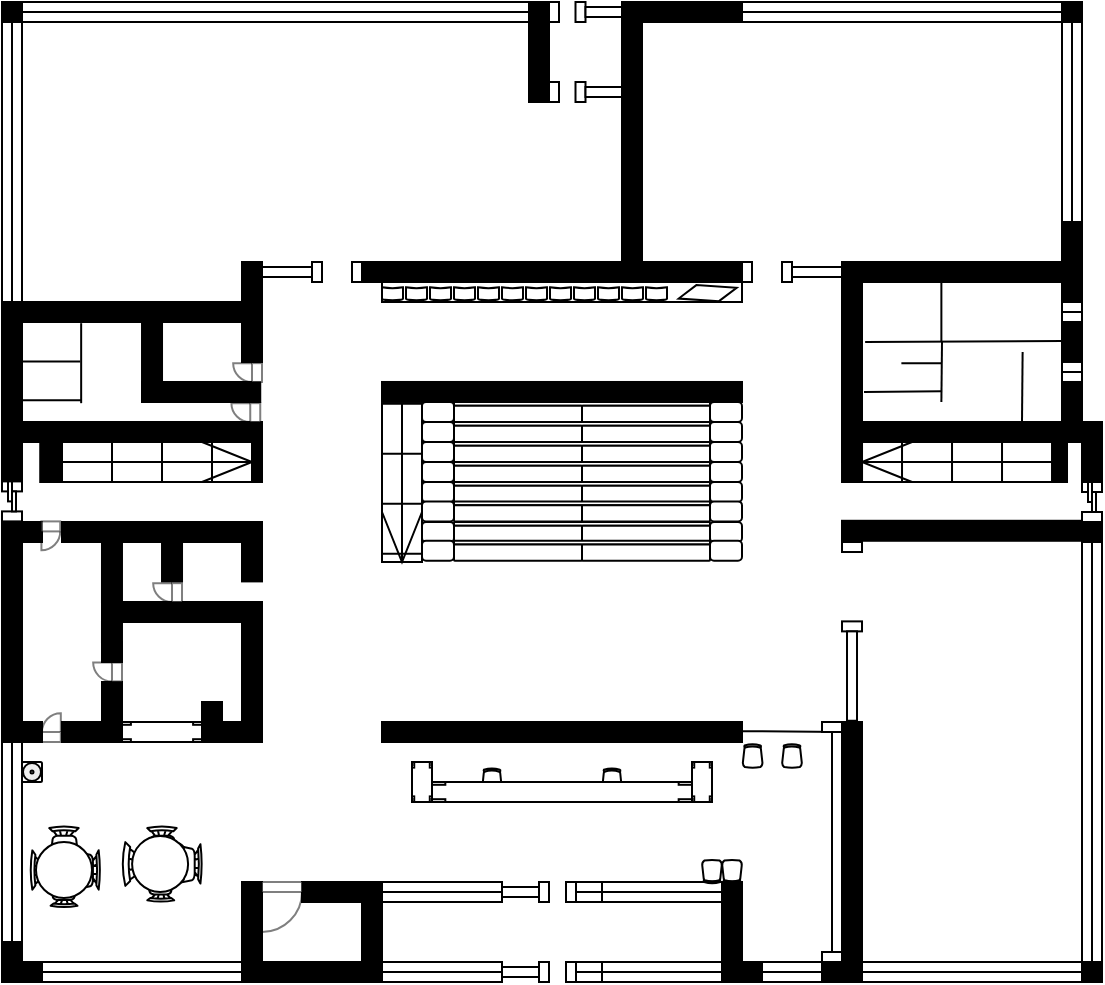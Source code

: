 <mxfile version="13.10.0" type="github"><diagram id="X-ABMly1ZBdIG4KMqLwA" name="Page-1"><mxGraphModel dx="687" dy="776" grid="1" gridSize="10" guides="1" tooltips="1" connect="1" arrows="1" fold="1" page="1" pageScale="1" pageWidth="827" pageHeight="1169" math="0" shadow="0"><root><mxCell id="0"/><mxCell id="1" parent="0"/><mxCell id="SZw4VA7Vdm2J_EJHx6B7-44" value="" style="verticalLabelPosition=bottom;html=1;verticalAlign=top;align=center;shape=mxgraph.floorplan.window;" parent="1" vertex="1"><mxGeometry x="360" y="910" width="60" height="10" as="geometry"/></mxCell><mxCell id="SZw4VA7Vdm2J_EJHx6B7-45" value="" style="verticalLabelPosition=bottom;html=1;verticalAlign=top;align=center;shape=mxgraph.floorplan.window;" parent="1" vertex="1"><mxGeometry x="470" y="910" width="60" height="10" as="geometry"/></mxCell><mxCell id="SZw4VA7Vdm2J_EJHx6B7-46" value="" style="verticalLabelPosition=bottom;html=1;verticalAlign=top;align=center;shape=mxgraph.floorplan.wall;fillColor=#000000;direction=south;" parent="1" vertex="1"><mxGeometry x="530" y="870" width="10" height="50" as="geometry"/></mxCell><mxCell id="SZw4VA7Vdm2J_EJHx6B7-47" value="" style="verticalLabelPosition=bottom;html=1;verticalAlign=top;align=center;shape=mxgraph.floorplan.wall;fillColor=#000000;direction=south;" parent="1" vertex="1"><mxGeometry x="350" y="870" width="10" height="50" as="geometry"/></mxCell><mxCell id="SZw4VA7Vdm2J_EJHx6B7-49" value="" style="verticalLabelPosition=bottom;html=1;verticalAlign=top;align=center;shape=mxgraph.floorplan.window;" parent="1" vertex="1"><mxGeometry x="470" y="870" width="60" height="10" as="geometry"/></mxCell><mxCell id="SZw4VA7Vdm2J_EJHx6B7-50" value="" style="verticalLabelPosition=bottom;html=1;verticalAlign=top;align=center;shape=mxgraph.floorplan.window;" parent="1" vertex="1"><mxGeometry x="360" y="870" width="60" height="10" as="geometry"/></mxCell><mxCell id="SZw4VA7Vdm2J_EJHx6B7-52" value="" style="verticalLabelPosition=bottom;html=1;verticalAlign=top;align=center;shape=mxgraph.floorplan.window;" parent="1" vertex="1"><mxGeometry x="550" y="910" width="30" height="10" as="geometry"/></mxCell><mxCell id="SZw4VA7Vdm2J_EJHx6B7-53" value="" style="verticalLabelPosition=bottom;html=1;verticalAlign=top;align=center;shape=mxgraph.floorplan.wall;fillColor=#000000;" parent="1" vertex="1"><mxGeometry x="540" y="910" width="10" height="10" as="geometry"/></mxCell><mxCell id="SZw4VA7Vdm2J_EJHx6B7-54" value="" style="verticalLabelPosition=bottom;html=1;verticalAlign=top;align=center;shape=mxgraph.floorplan.wall;fillColor=#000000;" parent="1" vertex="1"><mxGeometry x="580" y="910" width="10" height="10" as="geometry"/></mxCell><mxCell id="SZw4VA7Vdm2J_EJHx6B7-55" value="" style="verticalLabelPosition=bottom;html=1;verticalAlign=top;align=center;shape=mxgraph.floorplan.wall;fillColor=#000000;direction=south;" parent="1" vertex="1"><mxGeometry x="590" y="790" width="10" height="130" as="geometry"/></mxCell><mxCell id="SZw4VA7Vdm2J_EJHx6B7-56" value="" style="verticalLabelPosition=bottom;html=1;verticalAlign=top;align=center;shape=mxgraph.floorplan.wall;fillColor=#000000;" parent="1" vertex="1"><mxGeometry x="360" y="790" width="180" height="10" as="geometry"/></mxCell><mxCell id="SZw4VA7Vdm2J_EJHx6B7-57" value="" style="verticalLabelPosition=bottom;html=1;verticalAlign=top;align=center;shape=mxgraph.floorplan.wallU;fillColor=#000000;direction=west;" parent="1" vertex="1"><mxGeometry x="290" y="870" width="70" height="50" as="geometry"/></mxCell><mxCell id="SZw4VA7Vdm2J_EJHx6B7-58" value="" style="verticalLabelPosition=bottom;html=1;verticalAlign=top;align=center;shape=mxgraph.floorplan.wall;fillColor=#000000;" parent="1" vertex="1"><mxGeometry x="320" y="870" width="40" height="10" as="geometry"/></mxCell><mxCell id="SZw4VA7Vdm2J_EJHx6B7-59" value="" style="verticalLabelPosition=bottom;html=1;verticalAlign=top;align=center;shape=mxgraph.floorplan.window;" parent="1" vertex="1"><mxGeometry x="190" y="910" width="100" height="10" as="geometry"/></mxCell><mxCell id="SZw4VA7Vdm2J_EJHx6B7-61" value="" style="verticalLabelPosition=bottom;html=1;verticalAlign=top;align=center;shape=mxgraph.floorplan.wallCorner;fillColor=#000000;direction=north;" parent="1" vertex="1"><mxGeometry x="170" y="900" width="20" height="20" as="geometry"/></mxCell><mxCell id="SZw4VA7Vdm2J_EJHx6B7-62" value="" style="verticalLabelPosition=bottom;html=1;verticalAlign=top;align=center;shape=mxgraph.floorplan.window;direction=south;" parent="1" vertex="1"><mxGeometry x="170" y="800" width="10" height="100" as="geometry"/></mxCell><mxCell id="SZw4VA7Vdm2J_EJHx6B7-63" value="" style="verticalLabelPosition=bottom;html=1;verticalAlign=top;align=center;shape=mxgraph.floorplan.wall;fillColor=#000000;direction=south;" parent="1" vertex="1"><mxGeometry x="220" y="770" width="10" height="30" as="geometry"/></mxCell><mxCell id="SZw4VA7Vdm2J_EJHx6B7-64" value="" style="verticalLabelPosition=bottom;html=1;verticalAlign=top;align=center;shape=mxgraph.floorplan.wall;fillColor=#000000;direction=south;" parent="1" vertex="1"><mxGeometry x="290" y="730" width="10" height="70" as="geometry"/></mxCell><mxCell id="SZw4VA7Vdm2J_EJHx6B7-65" value="" style="verticalLabelPosition=bottom;html=1;verticalAlign=top;align=center;shape=mxgraph.floorplan.wall;fillColor=#000000;" parent="1" vertex="1"><mxGeometry x="270" y="790" width="20" height="10" as="geometry"/></mxCell><mxCell id="SZw4VA7Vdm2J_EJHx6B7-66" value="" style="verticalLabelPosition=bottom;html=1;verticalAlign=top;align=center;shape=mxgraph.floorplan.wall;fillColor=#000000;" parent="1" vertex="1"><mxGeometry x="270" y="780" width="10" height="10" as="geometry"/></mxCell><mxCell id="SZw4VA7Vdm2J_EJHx6B7-67" value="" style="verticalLabelPosition=bottom;html=1;verticalAlign=top;align=center;shape=mxgraph.floorplan.wall;fillColor=#000000;" parent="1" vertex="1"><mxGeometry x="220" y="730" width="70" height="10" as="geometry"/></mxCell><mxCell id="SZw4VA7Vdm2J_EJHx6B7-68" value="" style="verticalLabelPosition=bottom;html=1;verticalAlign=top;align=center;shape=mxgraph.floorplan.wall;fillColor=#000000;direction=south;" parent="1" vertex="1"><mxGeometry x="170" y="740" width="10" height="60" as="geometry"/></mxCell><mxCell id="SZw4VA7Vdm2J_EJHx6B7-73" value="" style="verticalLabelPosition=bottom;html=1;verticalAlign=top;align=center;shape=mxgraph.floorplan.doorPocket;dx=0.5;" parent="1" vertex="1"><mxGeometry x="420" y="910" width="37" height="10" as="geometry"/></mxCell><mxCell id="SZw4VA7Vdm2J_EJHx6B7-74" value="" style="verticalLabelPosition=bottom;html=1;verticalAlign=top;align=center;shape=mxgraph.floorplan.window;" parent="1" vertex="1"><mxGeometry x="457" y="910" width="13" height="10" as="geometry"/></mxCell><mxCell id="SZw4VA7Vdm2J_EJHx6B7-76" value="" style="verticalLabelPosition=bottom;html=1;verticalAlign=top;align=center;shape=mxgraph.floorplan.doorPocket;dx=0.5;" parent="1" vertex="1"><mxGeometry x="420" y="870" width="37" height="10" as="geometry"/></mxCell><mxCell id="SZw4VA7Vdm2J_EJHx6B7-77" value="" style="verticalLabelPosition=bottom;html=1;verticalAlign=top;align=center;shape=mxgraph.floorplan.window;" parent="1" vertex="1"><mxGeometry x="457" y="870" width="13" height="10" as="geometry"/></mxCell><mxCell id="SZw4VA7Vdm2J_EJHx6B7-78" value="" style="verticalLabelPosition=bottom;html=1;verticalAlign=top;align=center;shape=mxgraph.floorplan.table;" parent="1" vertex="1"><mxGeometry x="230" y="790" width="40" height="10" as="geometry"/></mxCell><mxCell id="SZw4VA7Vdm2J_EJHx6B7-79" value="" style="verticalLabelPosition=bottom;html=1;verticalAlign=top;align=center;shape=mxgraph.floorplan.doorLeft;aspect=fixed;opacity=50;" parent="1" vertex="1"><mxGeometry x="300" y="870" width="20" height="21.25" as="geometry"/></mxCell><mxCell id="SZw4VA7Vdm2J_EJHx6B7-81" value="" style="verticalLabelPosition=bottom;html=1;verticalAlign=top;align=center;shape=mxgraph.floorplan.wall;fillColor=#000000;" parent="1" vertex="1"><mxGeometry x="200" y="790" width="20" height="10" as="geometry"/></mxCell><mxCell id="SZw4VA7Vdm2J_EJHx6B7-82" value="" style="verticalLabelPosition=bottom;html=1;verticalAlign=top;align=center;shape=mxgraph.floorplan.doorLeft;aspect=fixed;direction=west;opacity=50;" parent="1" vertex="1"><mxGeometry x="190" y="790" width="9.41" height="10" as="geometry"/></mxCell><mxCell id="SZw4VA7Vdm2J_EJHx6B7-83" value="" style="verticalLabelPosition=bottom;html=1;verticalAlign=top;align=center;shape=mxgraph.floorplan.wall;fillColor=#000000;" parent="1" vertex="1"><mxGeometry x="180" y="790" width="10" height="10" as="geometry"/></mxCell><mxCell id="SZw4VA7Vdm2J_EJHx6B7-84" value="" style="verticalLabelPosition=bottom;html=1;verticalAlign=top;align=center;shape=mxgraph.floorplan.doorLeft;aspect=fixed;direction=south;opacity=50;" parent="1" vertex="1"><mxGeometry x="219.995" y="760.295" width="10" height="9.41" as="geometry"/></mxCell><mxCell id="SZw4VA7Vdm2J_EJHx6B7-85" value="" style="verticalLabelPosition=bottom;html=1;verticalAlign=top;align=center;shape=mxgraph.floorplan.wall;fillColor=#000000;" parent="1" vertex="1"><mxGeometry x="220" y="740" width="10" height="30" as="geometry"/></mxCell><mxCell id="SZw4VA7Vdm2J_EJHx6B7-87" value="" style="verticalLabelPosition=bottom;html=1;verticalAlign=top;align=center;shape=mxgraph.floorplan.wall;fillColor=#000000;" parent="1" vertex="1"><mxGeometry x="219.99" y="730" width="10" height="30" as="geometry"/></mxCell><mxCell id="SZw4VA7Vdm2J_EJHx6B7-89" value="" style="verticalLabelPosition=bottom;html=1;verticalAlign=top;align=center;shape=mxgraph.floorplan.wall;fillColor=#000000;strokeWidth=1;direction=south;" parent="1" vertex="1"><mxGeometry x="219.99" y="690" width="10" height="40" as="geometry"/></mxCell><mxCell id="SZw4VA7Vdm2J_EJHx6B7-90" value="" style="verticalLabelPosition=bottom;html=1;verticalAlign=top;align=center;shape=mxgraph.floorplan.wall;fillColor=#000000;strokeWidth=1;direction=south;" parent="1" vertex="1"><mxGeometry x="170" y="700" width="10" height="40" as="geometry"/></mxCell><mxCell id="SZw4VA7Vdm2J_EJHx6B7-91" value="" style="verticalLabelPosition=bottom;html=1;verticalAlign=top;align=center;shape=mxgraph.floorplan.wall;fillColor=#000000;strokeWidth=1;" parent="1" vertex="1"><mxGeometry x="200" y="690" width="20" height="10" as="geometry"/></mxCell><mxCell id="SZw4VA7Vdm2J_EJHx6B7-92" value="" style="verticalLabelPosition=bottom;html=1;verticalAlign=top;align=center;shape=mxgraph.floorplan.wall;fillColor=#000000;strokeWidth=1;" parent="1" vertex="1"><mxGeometry x="170" y="690" width="20" height="10" as="geometry"/></mxCell><mxCell id="SZw4VA7Vdm2J_EJHx6B7-94" value="" style="verticalLabelPosition=bottom;html=1;verticalAlign=top;align=center;shape=mxgraph.floorplan.doorLeft;aspect=fixed;direction=east;opacity=50;" parent="1" vertex="1"><mxGeometry x="189.71" y="689.7" width="9.41" height="10" as="geometry"/></mxCell><mxCell id="SZw4VA7Vdm2J_EJHx6B7-95" value="" style="verticalLabelPosition=bottom;html=1;verticalAlign=top;align=center;shape=mxgraph.floorplan.wall;fillColor=#000000;strokeWidth=1;" parent="1" vertex="1"><mxGeometry x="229.99" y="690" width="70.01" height="10" as="geometry"/></mxCell><mxCell id="SZw4VA7Vdm2J_EJHx6B7-96" value="" style="verticalLabelPosition=bottom;html=1;verticalAlign=top;align=center;shape=mxgraph.floorplan.wall;fillColor=#000000;strokeWidth=1;direction=south;" parent="1" vertex="1"><mxGeometry x="250.01" y="699.39" width="10" height="20.3" as="geometry"/></mxCell><mxCell id="SZw4VA7Vdm2J_EJHx6B7-97" value="" style="verticalLabelPosition=bottom;html=1;verticalAlign=top;align=center;shape=mxgraph.floorplan.doorLeft;aspect=fixed;direction=south;opacity=50;" parent="1" vertex="1"><mxGeometry x="250.005" y="720.585" width="10" height="9.41" as="geometry"/></mxCell><mxCell id="SZw4VA7Vdm2J_EJHx6B7-98" value="" style="verticalLabelPosition=bottom;html=1;verticalAlign=top;align=center;shape=mxgraph.floorplan.wall;fillColor=#000000;strokeWidth=1;direction=south;" parent="1" vertex="1"><mxGeometry x="290" y="699.7" width="10" height="20" as="geometry"/></mxCell><mxCell id="SZw4VA7Vdm2J_EJHx6B7-100" value="" style="verticalLabelPosition=bottom;html=1;verticalAlign=top;align=center;shape=mxgraph.floorplan.wall;fillColor=#000000;direction=south;strokeWidth=1;" parent="1" vertex="1"><mxGeometry x="290" y="650" width="10" height="20" as="geometry"/></mxCell><mxCell id="SZw4VA7Vdm2J_EJHx6B7-101" value="" style="verticalLabelPosition=bottom;html=1;verticalAlign=top;align=center;shape=mxgraph.floorplan.wall;fillColor=#000000;strokeWidth=1;" parent="1" vertex="1"><mxGeometry x="170" y="640" width="130" height="10" as="geometry"/></mxCell><mxCell id="SZw4VA7Vdm2J_EJHx6B7-102" value="" style="verticalLabelPosition=bottom;html=1;verticalAlign=top;align=center;shape=mxgraph.floorplan.wall;fillColor=#000000;direction=south;strokeWidth=1;" parent="1" vertex="1"><mxGeometry x="170" y="590" width="10" height="80" as="geometry"/></mxCell><mxCell id="SZw4VA7Vdm2J_EJHx6B7-103" value="" style="verticalLabelPosition=bottom;html=1;verticalAlign=top;align=center;shape=mxgraph.floorplan.stairs;strokeWidth=1;" parent="1" vertex="1"><mxGeometry x="200" y="650" width="95" height="20" as="geometry"/></mxCell><mxCell id="SZw4VA7Vdm2J_EJHx6B7-104" value="" style="verticalLabelPosition=bottom;html=1;verticalAlign=top;align=center;shape=mxgraph.floorplan.wall;fillColor=#000000;strokeWidth=1;direction=south;" parent="1" vertex="1"><mxGeometry x="189.12" y="650" width="10" height="20" as="geometry"/></mxCell><mxCell id="SZw4VA7Vdm2J_EJHx6B7-106" value="" style="verticalLabelPosition=bottom;html=1;verticalAlign=top;align=center;shape=mxgraph.floorplan.doorSlidingGlass;dx=0.25;strokeWidth=1;direction=south;" parent="1" vertex="1"><mxGeometry x="170" y="669.7" width="10" height="20" as="geometry"/></mxCell><mxCell id="SZw4VA7Vdm2J_EJHx6B7-108" value="" style="verticalLabelPosition=bottom;html=1;verticalAlign=top;align=center;shape=mxgraph.floorplan.wall;fillColor=#000000;strokeWidth=1;" parent="1" vertex="1"><mxGeometry x="170" y="580" width="130" height="10" as="geometry"/></mxCell><mxCell id="SZw4VA7Vdm2J_EJHx6B7-109" value="" style="verticalLabelPosition=bottom;html=1;verticalAlign=top;align=center;shape=mxgraph.floorplan.wall;fillColor=#000000;strokeWidth=1;" parent="1" vertex="1"><mxGeometry x="240" y="620" width="59.12" height="10" as="geometry"/></mxCell><mxCell id="SZw4VA7Vdm2J_EJHx6B7-110" value="" style="verticalLabelPosition=bottom;html=1;verticalAlign=top;align=center;shape=mxgraph.floorplan.wall;fillColor=#000000;direction=south;strokeWidth=1;" parent="1" vertex="1"><mxGeometry x="240.01" y="580" width="10" height="50" as="geometry"/></mxCell><mxCell id="SZw4VA7Vdm2J_EJHx6B7-111" value="" style="verticalLabelPosition=bottom;html=1;verticalAlign=top;align=center;shape=mxgraph.floorplan.wall;fillColor=#000000;direction=south;strokeWidth=1;" parent="1" vertex="1"><mxGeometry x="290" y="580" width="10" height="30" as="geometry"/></mxCell><mxCell id="SZw4VA7Vdm2J_EJHx6B7-112" value="" style="verticalLabelPosition=bottom;html=1;verticalAlign=top;align=center;shape=mxgraph.floorplan.doorLeft;aspect=fixed;direction=south;opacity=50;" parent="1" vertex="1"><mxGeometry x="289.125" y="630.585" width="10" height="9.41" as="geometry"/></mxCell><mxCell id="SZw4VA7Vdm2J_EJHx6B7-113" value="" style="verticalLabelPosition=bottom;html=1;verticalAlign=top;align=center;shape=mxgraph.floorplan.doorLeft;aspect=fixed;direction=south;opacity=50;" parent="1" vertex="1"><mxGeometry x="290" y="610.58" width="10" height="9.41" as="geometry"/></mxCell><mxCell id="SZw4VA7Vdm2J_EJHx6B7-114" value="" style="endArrow=none;html=1;" parent="1" edge="1"><mxGeometry width="50" height="50" relative="1" as="geometry"><mxPoint x="180" y="629.17" as="sourcePoint"/><mxPoint x="210" y="629.17" as="targetPoint"/></mxGeometry></mxCell><mxCell id="SZw4VA7Vdm2J_EJHx6B7-115" value="" style="endArrow=none;html=1;" parent="1" edge="1"><mxGeometry width="50" height="50" relative="1" as="geometry"><mxPoint x="209.58" y="630.59" as="sourcePoint"/><mxPoint x="209.58" y="590.59" as="targetPoint"/></mxGeometry></mxCell><mxCell id="SZw4VA7Vdm2J_EJHx6B7-116" value="" style="endArrow=none;html=1;" parent="1" edge="1"><mxGeometry width="50" height="50" relative="1" as="geometry"><mxPoint x="179.12" y="609.75" as="sourcePoint"/><mxPoint x="209.12" y="609.75" as="targetPoint"/></mxGeometry></mxCell><mxCell id="SZw4VA7Vdm2J_EJHx6B7-117" value="" style="verticalLabelPosition=bottom;html=1;verticalAlign=top;align=center;shape=mxgraph.floorplan.wall;fillColor=#000000;direction=south;strokeWidth=1;" parent="1" vertex="1"><mxGeometry x="290" y="560" width="10" height="20" as="geometry"/></mxCell><mxCell id="SZw4VA7Vdm2J_EJHx6B7-118" value="" style="verticalLabelPosition=bottom;html=1;verticalAlign=top;align=center;shape=mxgraph.floorplan.doorPocket;dx=0.5;strokeWidth=1;" parent="1" vertex="1"><mxGeometry x="300" y="560" width="50" height="10" as="geometry"/></mxCell><mxCell id="SZw4VA7Vdm2J_EJHx6B7-119" value="" style="verticalLabelPosition=bottom;html=1;verticalAlign=top;align=center;shape=mxgraph.floorplan.wall;fillColor=#000000;strokeWidth=1;" parent="1" vertex="1"><mxGeometry x="350" y="560" width="190" height="10" as="geometry"/></mxCell><mxCell id="SZw4VA7Vdm2J_EJHx6B7-120" value="" style="verticalLabelPosition=bottom;html=1;verticalAlign=top;align=center;shape=mxgraph.floorplan.bookcase;strokeWidth=1;" parent="1" vertex="1"><mxGeometry x="360" y="570" width="180" height="10" as="geometry"/></mxCell><mxCell id="SZw4VA7Vdm2J_EJHx6B7-121" value="" style="verticalLabelPosition=bottom;html=1;verticalAlign=top;align=center;shape=mxgraph.floorplan.doorPocket;dx=0.5;strokeWidth=1;direction=west;" parent="1" vertex="1"><mxGeometry x="540" y="560" width="50" height="10" as="geometry"/></mxCell><mxCell id="SZw4VA7Vdm2J_EJHx6B7-122" value="" style="verticalLabelPosition=bottom;html=1;verticalAlign=top;align=center;shape=mxgraph.floorplan.wall;fillColor=#000000;strokeWidth=1;direction=south;" parent="1" vertex="1"><mxGeometry x="590" y="560" width="10" height="100" as="geometry"/></mxCell><mxCell id="SZw4VA7Vdm2J_EJHx6B7-123" value="" style="verticalLabelPosition=bottom;html=1;verticalAlign=top;align=center;shape=mxgraph.floorplan.wall;fillColor=#000000;strokeWidth=1;" parent="1" vertex="1"><mxGeometry x="360" y="619.99" width="180" height="10" as="geometry"/></mxCell><mxCell id="SZw4VA7Vdm2J_EJHx6B7-140" value="" style="verticalLabelPosition=bottom;html=1;verticalAlign=top;align=center;shape=mxgraph.floorplan.couch;strokeWidth=1;" parent="1" vertex="1"><mxGeometry x="380" y="670" width="160" height="10" as="geometry"/></mxCell><mxCell id="SZw4VA7Vdm2J_EJHx6B7-141" value="" style="verticalLabelPosition=bottom;html=1;verticalAlign=top;align=center;shape=mxgraph.floorplan.couch;strokeWidth=1;" parent="1" vertex="1"><mxGeometry x="380" y="679.7" width="160" height="10" as="geometry"/></mxCell><mxCell id="SZw4VA7Vdm2J_EJHx6B7-142" value="" style="verticalLabelPosition=bottom;html=1;verticalAlign=top;align=center;shape=mxgraph.floorplan.couch;strokeWidth=1;" parent="1" vertex="1"><mxGeometry x="380" y="690" width="160" height="10" as="geometry"/></mxCell><mxCell id="SZw4VA7Vdm2J_EJHx6B7-143" value="" style="verticalLabelPosition=bottom;html=1;verticalAlign=top;align=center;shape=mxgraph.floorplan.couch;strokeWidth=1;" parent="1" vertex="1"><mxGeometry x="380" y="699.39" width="160" height="10" as="geometry"/></mxCell><mxCell id="SZw4VA7Vdm2J_EJHx6B7-144" value="" style="verticalLabelPosition=bottom;html=1;verticalAlign=top;align=center;shape=mxgraph.floorplan.couch;strokeWidth=1;" parent="1" vertex="1"><mxGeometry x="380" y="660" width="160" height="10" as="geometry"/></mxCell><mxCell id="SZw4VA7Vdm2J_EJHx6B7-145" value="" style="verticalLabelPosition=bottom;html=1;verticalAlign=top;align=center;shape=mxgraph.floorplan.couch;strokeWidth=1;" parent="1" vertex="1"><mxGeometry x="380" y="650" width="160" height="10" as="geometry"/></mxCell><mxCell id="SZw4VA7Vdm2J_EJHx6B7-146" value="" style="verticalLabelPosition=bottom;html=1;verticalAlign=top;align=center;shape=mxgraph.floorplan.couch;strokeWidth=1;" parent="1" vertex="1"><mxGeometry x="380" y="640" width="160" height="10" as="geometry"/></mxCell><mxCell id="SZw4VA7Vdm2J_EJHx6B7-147" value="" style="verticalLabelPosition=bottom;html=1;verticalAlign=top;align=center;shape=mxgraph.floorplan.couch;strokeWidth=1;" parent="1" vertex="1"><mxGeometry x="380" y="629.99" width="160" height="10" as="geometry"/></mxCell><mxCell id="SZw4VA7Vdm2J_EJHx6B7-148" value="" style="verticalLabelPosition=bottom;html=1;verticalAlign=top;align=center;shape=mxgraph.floorplan.stairs;direction=south;strokeWidth=1;" parent="1" vertex="1"><mxGeometry x="360" y="630.88" width="20" height="79.12" as="geometry"/></mxCell><mxCell id="SZw4VA7Vdm2J_EJHx6B7-149" value="" style="verticalLabelPosition=bottom;html=1;verticalAlign=top;align=center;shape=mxgraph.floorplan.window;strokeWidth=1;" parent="1" vertex="1"><mxGeometry x="600" y="910" width="110" height="10" as="geometry"/></mxCell><mxCell id="SZw4VA7Vdm2J_EJHx6B7-151" value="" style="verticalLabelPosition=bottom;html=1;verticalAlign=top;align=center;shape=mxgraph.floorplan.window;strokeWidth=1;direction=south;" parent="1" vertex="1"><mxGeometry x="710" y="700" width="10" height="210" as="geometry"/></mxCell><mxCell id="SZw4VA7Vdm2J_EJHx6B7-153" value="" style="verticalLabelPosition=bottom;html=1;verticalAlign=top;align=center;shape=mxgraph.floorplan.wall;fillColor=#000000;strokeWidth=1;" parent="1" vertex="1"><mxGeometry x="710" y="910" width="10" height="10" as="geometry"/></mxCell><mxCell id="SZw4VA7Vdm2J_EJHx6B7-154" value="" style="verticalLabelPosition=bottom;html=1;verticalAlign=top;align=center;shape=mxgraph.floorplan.doorPocket;dx=0.5;strokeWidth=1;direction=west;rotation=90;" parent="1" vertex="1"><mxGeometry x="550.32" y="739.69" width="89.37" height="10" as="geometry"/></mxCell><mxCell id="SZw4VA7Vdm2J_EJHx6B7-155" value="" style="verticalLabelPosition=bottom;html=1;verticalAlign=top;align=center;shape=mxgraph.floorplan.wall;fillColor=#000000;strokeWidth=1;" parent="1" vertex="1"><mxGeometry x="590" y="689.39" width="130" height="10" as="geometry"/></mxCell><mxCell id="SZw4VA7Vdm2J_EJHx6B7-156" value="" style="verticalLabelPosition=bottom;html=1;verticalAlign=top;align=center;shape=mxgraph.floorplan.wall;fillColor=#000000;strokeWidth=1;" parent="1" vertex="1"><mxGeometry x="600" y="640" width="110" height="10" as="geometry"/></mxCell><mxCell id="SZw4VA7Vdm2J_EJHx6B7-157" value="" style="verticalLabelPosition=bottom;html=1;verticalAlign=top;align=center;shape=mxgraph.floorplan.wall;fillColor=#000000;direction=south;strokeWidth=1;" parent="1" vertex="1"><mxGeometry x="695.01" y="650" width="4.99" height="20" as="geometry"/></mxCell><mxCell id="SZw4VA7Vdm2J_EJHx6B7-158" value="" style="verticalLabelPosition=bottom;html=1;verticalAlign=top;align=center;shape=mxgraph.floorplan.wall;fillColor=#000000;direction=south;strokeWidth=1;" parent="1" vertex="1"><mxGeometry x="710" y="640" width="10" height="30" as="geometry"/></mxCell><mxCell id="SZw4VA7Vdm2J_EJHx6B7-159" value="" style="verticalLabelPosition=bottom;html=1;verticalAlign=top;align=center;shape=mxgraph.floorplan.doorSlidingGlass;dx=0.25;strokeWidth=1;direction=south;" parent="1" vertex="1"><mxGeometry x="710" y="670" width="10" height="20" as="geometry"/></mxCell><mxCell id="SZw4VA7Vdm2J_EJHx6B7-160" value="" style="verticalLabelPosition=bottom;html=1;verticalAlign=top;align=center;shape=mxgraph.floorplan.stairs;strokeWidth=1;direction=west;" parent="1" vertex="1"><mxGeometry x="600.01" y="650" width="95" height="20" as="geometry"/></mxCell><mxCell id="SZw4VA7Vdm2J_EJHx6B7-161" value="" style="verticalLabelPosition=bottom;html=1;verticalAlign=top;align=center;shape=mxgraph.floorplan.wall;fillColor=#000000;strokeWidth=1;" parent="1" vertex="1"><mxGeometry x="590.01" y="650" width="10" height="30" as="geometry"/></mxCell><mxCell id="SZw4VA7Vdm2J_EJHx6B7-162" value="" style="verticalLabelPosition=bottom;html=1;verticalAlign=top;align=center;shape=mxgraph.floorplan.wall;fillColor=#000000;strokeWidth=1;direction=south;" parent="1" vertex="1"><mxGeometry x="700" y="620" width="10" height="25.58" as="geometry"/></mxCell><mxCell id="SZw4VA7Vdm2J_EJHx6B7-163" value="" style="endArrow=none;html=1;shadow=0;" parent="1" edge="1"><mxGeometry width="50" height="50" relative="1" as="geometry"><mxPoint x="680" y="640" as="sourcePoint"/><mxPoint x="680.31" y="605" as="targetPoint"/></mxGeometry></mxCell><mxCell id="SZw4VA7Vdm2J_EJHx6B7-164" value="" style="endArrow=none;html=1;shadow=0;" parent="1" edge="1"><mxGeometry width="50" height="50" relative="1" as="geometry"><mxPoint x="639.69" y="629.99" as="sourcePoint"/><mxPoint x="640" y="600" as="targetPoint"/></mxGeometry></mxCell><mxCell id="SZw4VA7Vdm2J_EJHx6B7-165" value="" style="endArrow=none;html=1;shadow=0;" parent="1" edge="1"><mxGeometry width="50" height="50" relative="1" as="geometry"><mxPoint x="601" y="625" as="sourcePoint"/><mxPoint x="639.69" y="624.66" as="targetPoint"/></mxGeometry></mxCell><mxCell id="SZw4VA7Vdm2J_EJHx6B7-166" value="" style="endArrow=none;html=1;shadow=0;" parent="1" edge="1"><mxGeometry width="50" height="50" relative="1" as="geometry"><mxPoint x="619.69" y="610.58" as="sourcePoint"/><mxPoint x="639.69" y="610.58" as="targetPoint"/></mxGeometry></mxCell><mxCell id="SZw4VA7Vdm2J_EJHx6B7-168" value="" style="verticalLabelPosition=bottom;html=1;verticalAlign=top;align=center;shape=mxgraph.floorplan.wall;fillColor=#000000;strokeWidth=1;" parent="1" vertex="1"><mxGeometry x="600" y="560" width="110" height="10" as="geometry"/></mxCell><mxCell id="SZw4VA7Vdm2J_EJHx6B7-170" value="" style="verticalLabelPosition=bottom;html=1;verticalAlign=top;align=center;shape=mxgraph.floorplan.wall;fillColor=#000000;strokeWidth=1;" parent="1" vertex="1"><mxGeometry x="700" y="570" width="10" height="10" as="geometry"/></mxCell><mxCell id="SZw4VA7Vdm2J_EJHx6B7-171" value="" style="verticalLabelPosition=bottom;html=1;verticalAlign=top;align=center;shape=mxgraph.floorplan.wall;fillColor=#000000;strokeWidth=1;" parent="1" vertex="1"><mxGeometry x="700" y="590" width="10" height="10" as="geometry"/></mxCell><mxCell id="SZw4VA7Vdm2J_EJHx6B7-172" value="" style="verticalLabelPosition=bottom;html=1;verticalAlign=top;align=center;shape=mxgraph.floorplan.wall;fillColor=#000000;strokeWidth=1;" parent="1" vertex="1"><mxGeometry x="700" y="600" width="10" height="10" as="geometry"/></mxCell><mxCell id="SZw4VA7Vdm2J_EJHx6B7-173" value="" style="verticalLabelPosition=bottom;html=1;verticalAlign=top;align=center;shape=mxgraph.floorplan.window;" parent="1" vertex="1"><mxGeometry x="700" y="580" width="10" height="10" as="geometry"/></mxCell><mxCell id="SZw4VA7Vdm2J_EJHx6B7-174" value="" style="verticalLabelPosition=bottom;html=1;verticalAlign=top;align=center;shape=mxgraph.floorplan.window;" parent="1" vertex="1"><mxGeometry x="700" y="609.99" width="10" height="10" as="geometry"/></mxCell><mxCell id="SZw4VA7Vdm2J_EJHx6B7-175" value="" style="endArrow=none;html=1;shadow=0;exitX=0.4;exitY=-0.157;exitDx=0;exitDy=0;exitPerimeter=0;" parent="1" source="SZw4VA7Vdm2J_EJHx6B7-122" edge="1"><mxGeometry width="50" height="50" relative="1" as="geometry"><mxPoint x="610" y="600" as="sourcePoint"/><mxPoint x="700" y="599.52" as="targetPoint"/></mxGeometry></mxCell><mxCell id="SZw4VA7Vdm2J_EJHx6B7-176" value="" style="endArrow=none;html=1;shadow=0;" parent="1" edge="1"><mxGeometry width="50" height="50" relative="1" as="geometry"><mxPoint x="639.69" y="600" as="sourcePoint"/><mxPoint x="639.69" y="570" as="targetPoint"/></mxGeometry></mxCell><mxCell id="SZw4VA7Vdm2J_EJHx6B7-177" value="" style="verticalLabelPosition=bottom;html=1;verticalAlign=top;align=center;shape=mxgraph.floorplan.wall;fillColor=#000000;direction=south;strokeWidth=1;" parent="1" vertex="1"><mxGeometry x="700" y="540" width="10" height="30" as="geometry"/></mxCell><mxCell id="SZw4VA7Vdm2J_EJHx6B7-178" value="" style="verticalLabelPosition=bottom;html=1;verticalAlign=top;align=center;shape=mxgraph.floorplan.window;strokeWidth=1;direction=south;" parent="1" vertex="1"><mxGeometry x="700" y="440" width="10" height="100" as="geometry"/></mxCell><mxCell id="SZw4VA7Vdm2J_EJHx6B7-179" value="" style="verticalLabelPosition=bottom;html=1;verticalAlign=top;align=center;shape=mxgraph.floorplan.wall;fillColor=#000000;strokeWidth=1;" parent="1" vertex="1"><mxGeometry x="700" y="430" width="10" height="10" as="geometry"/></mxCell><mxCell id="SZw4VA7Vdm2J_EJHx6B7-180" value="" style="verticalLabelPosition=bottom;html=1;verticalAlign=top;align=center;shape=mxgraph.floorplan.window;strokeWidth=1;direction=west;" parent="1" vertex="1"><mxGeometry x="540" y="430" width="160" height="10" as="geometry"/></mxCell><mxCell id="SZw4VA7Vdm2J_EJHx6B7-181" value="" style="verticalLabelPosition=bottom;html=1;verticalAlign=top;align=center;shape=mxgraph.floorplan.wall;fillColor=#000000;strokeWidth=1;" parent="1" vertex="1"><mxGeometry x="480" y="430" width="60" height="10" as="geometry"/></mxCell><mxCell id="SZw4VA7Vdm2J_EJHx6B7-182" value="" style="verticalLabelPosition=bottom;html=1;verticalAlign=top;align=center;shape=mxgraph.floorplan.wall;fillColor=#000000;direction=south;strokeWidth=1;" parent="1" vertex="1"><mxGeometry x="480" y="440" width="10" height="120" as="geometry"/></mxCell><mxCell id="SZw4VA7Vdm2J_EJHx6B7-183" value="" style="verticalLabelPosition=bottom;html=1;verticalAlign=top;align=center;shape=mxgraph.floorplan.window;strokeWidth=1;direction=west;" parent="1" vertex="1"><mxGeometry x="180" y="430" width="255" height="10" as="geometry"/></mxCell><mxCell id="SZw4VA7Vdm2J_EJHx6B7-184" value="" style="verticalLabelPosition=bottom;html=1;verticalAlign=top;align=center;shape=mxgraph.floorplan.window;strokeWidth=1;direction=north;" parent="1" vertex="1"><mxGeometry x="170" y="440" width="10" height="140" as="geometry"/></mxCell><mxCell id="SZw4VA7Vdm2J_EJHx6B7-185" value="" style="verticalLabelPosition=bottom;html=1;verticalAlign=top;align=center;shape=mxgraph.floorplan.wall;fillColor=#000000;strokeWidth=1;" parent="1" vertex="1"><mxGeometry x="170" y="430" width="10" height="10" as="geometry"/></mxCell><mxCell id="SZw4VA7Vdm2J_EJHx6B7-187" value="" style="verticalLabelPosition=bottom;html=1;verticalAlign=top;align=center;shape=mxgraph.floorplan.wall;fillColor=#000000;direction=south;strokeWidth=1;" parent="1" vertex="1"><mxGeometry x="433.5" y="430" width="10" height="50" as="geometry"/></mxCell><mxCell id="SZw4VA7Vdm2J_EJHx6B7-189" value="" style="verticalLabelPosition=bottom;html=1;verticalAlign=top;align=center;shape=mxgraph.floorplan.doorPocket;dx=0.5;strokeWidth=1;direction=west;" parent="1" vertex="1"><mxGeometry x="443.5" y="470" width="36.5" height="10" as="geometry"/></mxCell><mxCell id="SZw4VA7Vdm2J_EJHx6B7-190" value="" style="verticalLabelPosition=bottom;html=1;verticalAlign=top;align=center;shape=mxgraph.floorplan.doorPocket;dx=0.5;strokeWidth=1;direction=west;" parent="1" vertex="1"><mxGeometry x="443.5" y="430" width="36.5" height="10" as="geometry"/></mxCell><mxCell id="SZw4VA7Vdm2J_EJHx6B7-201" value="" style="verticalLabelPosition=bottom;html=1;verticalAlign=top;align=center;shape=mxgraph.floorplan.water_cooler;strokeWidth=1;" parent="1" vertex="1"><mxGeometry x="180" y="810" width="10" height="10" as="geometry"/></mxCell><mxCell id="SZw4VA7Vdm2J_EJHx6B7-202" value="" style="verticalLabelPosition=bottom;html=1;verticalAlign=top;align=center;shape=mxgraph.floorplan.chair;shadow=0;strokeWidth=1;direction=west;" parent="1" vertex="1"><mxGeometry x="194.25" y="867.31" width="13.5" height="15.38" as="geometry"/></mxCell><mxCell id="SZw4VA7Vdm2J_EJHx6B7-203" value="" style="verticalLabelPosition=bottom;html=1;verticalAlign=top;align=center;shape=mxgraph.floorplan.chair;shadow=0;direction=south;strokeWidth=1;" parent="1" vertex="1"><mxGeometry x="204.12" y="854.13" width="15" height="19.75" as="geometry"/></mxCell><mxCell id="SZw4VA7Vdm2J_EJHx6B7-204" value="" style="verticalLabelPosition=bottom;html=1;verticalAlign=top;align=center;shape=mxgraph.floorplan.chair;shadow=0;direction=east;strokeWidth=1;" parent="1" vertex="1"><mxGeometry x="193.6" y="842" width="14.79" height="20" as="geometry"/></mxCell><mxCell id="SZw4VA7Vdm2J_EJHx6B7-205" value="" style="verticalLabelPosition=bottom;html=1;verticalAlign=top;align=center;shape=mxgraph.floorplan.chair;shadow=0;direction=north;strokeWidth=1;" parent="1" vertex="1"><mxGeometry x="184.12" y="854.13" width="20" height="19.75" as="geometry"/></mxCell><mxCell id="SZw4VA7Vdm2J_EJHx6B7-206" value="" style="shape=ellipse;shadow=0;strokeWidth=1;" parent="1" vertex="1"><mxGeometry x="187" y="850" width="28" height="28" as="geometry"/></mxCell><mxCell id="SZw4VA7Vdm2J_EJHx6B7-214" value="" style="verticalLabelPosition=bottom;html=1;verticalAlign=top;align=center;shape=mxgraph.floorplan.chair;shadow=0;strokeWidth=1;direction=west;" parent="1" vertex="1"><mxGeometry x="242.61" y="864.62" width="13.5" height="15.38" as="geometry"/></mxCell><mxCell id="SZw4VA7Vdm2J_EJHx6B7-215" value="" style="verticalLabelPosition=bottom;html=1;verticalAlign=top;align=center;shape=mxgraph.floorplan.chair;shadow=0;direction=south;strokeWidth=1;" parent="1" vertex="1"><mxGeometry x="255" y="851.09" width="15" height="19.75" as="geometry"/></mxCell><mxCell id="SZw4VA7Vdm2J_EJHx6B7-216" value="" style="verticalLabelPosition=bottom;html=1;verticalAlign=top;align=center;shape=mxgraph.floorplan.chair;shadow=0;direction=east;strokeWidth=1;" parent="1" vertex="1"><mxGeometry x="242.61" y="842" width="14.79" height="20" as="geometry"/></mxCell><mxCell id="SZw4VA7Vdm2J_EJHx6B7-217" value="" style="verticalLabelPosition=bottom;html=1;verticalAlign=top;align=center;shape=mxgraph.floorplan.chair;shadow=0;direction=north;strokeWidth=1;" parent="1" vertex="1"><mxGeometry x="230" y="850" width="31.76" height="21.93" as="geometry"/></mxCell><mxCell id="SZw4VA7Vdm2J_EJHx6B7-218" value="" style="shape=ellipse;shadow=0;strokeWidth=1;" parent="1" vertex="1"><mxGeometry x="235.05" y="846.96" width="28" height="28" as="geometry"/></mxCell><mxCell id="SZw4VA7Vdm2J_EJHx6B7-220" value="" style="verticalLabelPosition=bottom;html=1;verticalAlign=top;align=center;shape=mxgraph.floorplan.office_chair;strokeWidth=1;" parent="1" vertex="1"><mxGeometry x="410" y="813" width="10" height="13" as="geometry"/></mxCell><mxCell id="SZw4VA7Vdm2J_EJHx6B7-221" value="" style="verticalLabelPosition=bottom;html=1;verticalAlign=top;align=center;shape=mxgraph.floorplan.office_chair;strokeWidth=1;" parent="1" vertex="1"><mxGeometry x="470" y="813" width="10" height="13" as="geometry"/></mxCell><mxCell id="SZw4VA7Vdm2J_EJHx6B7-222" value="" style="verticalLabelPosition=bottom;html=1;verticalAlign=top;align=center;shape=mxgraph.floorplan.table;strokeWidth=1;" parent="1" vertex="1"><mxGeometry x="375" y="820" width="150" height="10" as="geometry"/></mxCell><mxCell id="SZw4VA7Vdm2J_EJHx6B7-223" value="" style="verticalLabelPosition=bottom;html=1;verticalAlign=top;align=center;shape=mxgraph.floorplan.table;strokeWidth=1;" parent="1" vertex="1"><mxGeometry x="515" y="810" width="10" height="20" as="geometry"/></mxCell><mxCell id="SZw4VA7Vdm2J_EJHx6B7-224" value="" style="verticalLabelPosition=bottom;html=1;verticalAlign=top;align=center;shape=mxgraph.floorplan.table;strokeWidth=1;" parent="1" vertex="1"><mxGeometry x="375" y="810" width="10" height="20" as="geometry"/></mxCell><mxCell id="SZw4VA7Vdm2J_EJHx6B7-225" value="" style="endArrow=none;html=1;shadow=0;" parent="1" edge="1"><mxGeometry width="50" height="50" relative="1" as="geometry"><mxPoint x="540" y="794.58" as="sourcePoint"/><mxPoint x="590" y="794.99" as="targetPoint"/></mxGeometry></mxCell><mxCell id="SZw4VA7Vdm2J_EJHx6B7-226" value="" style="verticalLabelPosition=bottom;html=1;verticalAlign=top;align=center;shape=mxgraph.floorplan.doorOverhead;strokeWidth=1;direction=south;" parent="1" vertex="1"><mxGeometry x="580" y="790" width="10" height="120" as="geometry"/></mxCell><mxCell id="SZw4VA7Vdm2J_EJHx6B7-227" value="" style="verticalLabelPosition=bottom;html=1;verticalAlign=top;align=center;shape=mxgraph.floorplan.office_chair;strokeWidth=1;" parent="1" vertex="1"><mxGeometry x="540.32" y="801" width="10" height="12" as="geometry"/></mxCell><mxCell id="SZw4VA7Vdm2J_EJHx6B7-228" value="" style="verticalLabelPosition=bottom;html=1;verticalAlign=top;align=center;shape=mxgraph.floorplan.office_chair;strokeWidth=1;" parent="1" vertex="1"><mxGeometry x="560" y="801" width="10" height="12" as="geometry"/></mxCell><mxCell id="SZw4VA7Vdm2J_EJHx6B7-229" value="" style="verticalLabelPosition=bottom;html=1;verticalAlign=top;align=center;shape=mxgraph.floorplan.office_chair;strokeWidth=1;direction=west;" parent="1" vertex="1"><mxGeometry x="530" y="858.84" width="10" height="12" as="geometry"/></mxCell><mxCell id="SZw4VA7Vdm2J_EJHx6B7-230" value="" style="verticalLabelPosition=bottom;html=1;verticalAlign=top;align=center;shape=mxgraph.floorplan.office_chair;strokeWidth=1;direction=west;" parent="1" vertex="1"><mxGeometry x="520" y="858.84" width="10" height="12" as="geometry"/></mxCell></root></mxGraphModel></diagram></mxfile>